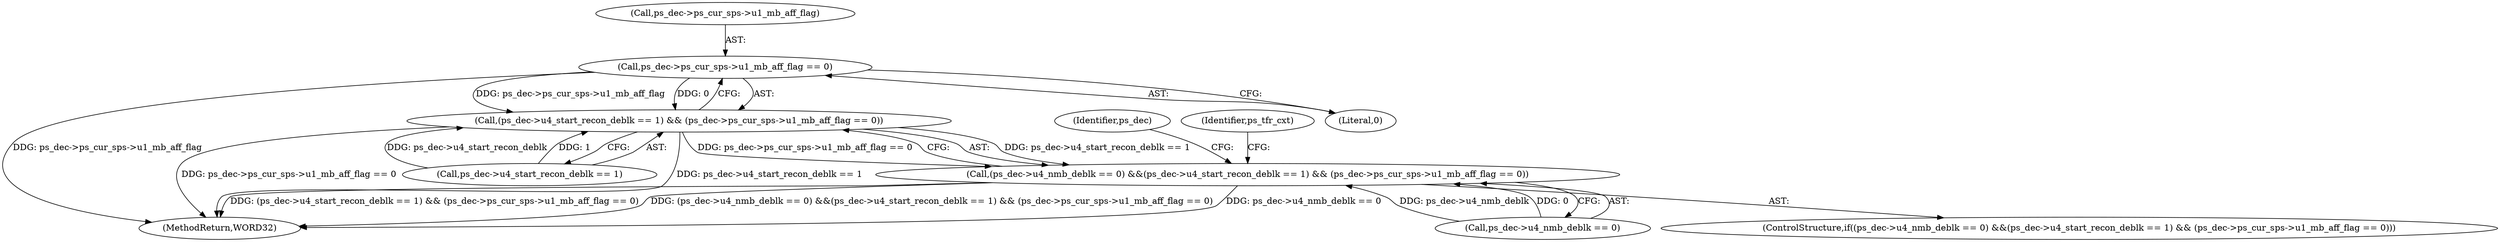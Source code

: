 digraph "0_Android_494561291a503840f385fbcd11d9bc5f4dc502b8@pointer" {
"1001656" [label="(Call,ps_dec->ps_cur_sps->u1_mb_aff_flag == 0)"];
"1001650" [label="(Call,(ps_dec->u4_start_recon_deblk == 1) && (ps_dec->ps_cur_sps->u1_mb_aff_flag == 0))"];
"1001644" [label="(Call,(ps_dec->u4_nmb_deblk == 0) &&(ps_dec->u4_start_recon_deblk == 1) && (ps_dec->ps_cur_sps->u1_mb_aff_flag == 0))"];
"1002185" [label="(MethodReturn,WORD32)"];
"1001644" [label="(Call,(ps_dec->u4_nmb_deblk == 0) &&(ps_dec->u4_start_recon_deblk == 1) && (ps_dec->ps_cur_sps->u1_mb_aff_flag == 0))"];
"1001645" [label="(Call,ps_dec->u4_nmb_deblk == 0)"];
"1001669" [label="(Identifier,ps_tfr_cxt)"];
"1001643" [label="(ControlStructure,if((ps_dec->u4_nmb_deblk == 0) &&(ps_dec->u4_start_recon_deblk == 1) && (ps_dec->ps_cur_sps->u1_mb_aff_flag == 0)))"];
"1001650" [label="(Call,(ps_dec->u4_start_recon_deblk == 1) && (ps_dec->ps_cur_sps->u1_mb_aff_flag == 0))"];
"1001656" [label="(Call,ps_dec->ps_cur_sps->u1_mb_aff_flag == 0)"];
"1001732" [label="(Identifier,ps_dec)"];
"1001662" [label="(Literal,0)"];
"1001651" [label="(Call,ps_dec->u4_start_recon_deblk == 1)"];
"1001657" [label="(Call,ps_dec->ps_cur_sps->u1_mb_aff_flag)"];
"1001656" -> "1001650"  [label="AST: "];
"1001656" -> "1001662"  [label="CFG: "];
"1001657" -> "1001656"  [label="AST: "];
"1001662" -> "1001656"  [label="AST: "];
"1001650" -> "1001656"  [label="CFG: "];
"1001656" -> "1002185"  [label="DDG: ps_dec->ps_cur_sps->u1_mb_aff_flag"];
"1001656" -> "1001650"  [label="DDG: ps_dec->ps_cur_sps->u1_mb_aff_flag"];
"1001656" -> "1001650"  [label="DDG: 0"];
"1001650" -> "1001644"  [label="AST: "];
"1001650" -> "1001651"  [label="CFG: "];
"1001651" -> "1001650"  [label="AST: "];
"1001644" -> "1001650"  [label="CFG: "];
"1001650" -> "1002185"  [label="DDG: ps_dec->u4_start_recon_deblk == 1"];
"1001650" -> "1002185"  [label="DDG: ps_dec->ps_cur_sps->u1_mb_aff_flag == 0"];
"1001650" -> "1001644"  [label="DDG: ps_dec->u4_start_recon_deblk == 1"];
"1001650" -> "1001644"  [label="DDG: ps_dec->ps_cur_sps->u1_mb_aff_flag == 0"];
"1001651" -> "1001650"  [label="DDG: ps_dec->u4_start_recon_deblk"];
"1001651" -> "1001650"  [label="DDG: 1"];
"1001644" -> "1001643"  [label="AST: "];
"1001644" -> "1001645"  [label="CFG: "];
"1001645" -> "1001644"  [label="AST: "];
"1001669" -> "1001644"  [label="CFG: "];
"1001732" -> "1001644"  [label="CFG: "];
"1001644" -> "1002185"  [label="DDG: ps_dec->u4_nmb_deblk == 0"];
"1001644" -> "1002185"  [label="DDG: (ps_dec->u4_start_recon_deblk == 1) && (ps_dec->ps_cur_sps->u1_mb_aff_flag == 0)"];
"1001644" -> "1002185"  [label="DDG: (ps_dec->u4_nmb_deblk == 0) &&(ps_dec->u4_start_recon_deblk == 1) && (ps_dec->ps_cur_sps->u1_mb_aff_flag == 0)"];
"1001645" -> "1001644"  [label="DDG: ps_dec->u4_nmb_deblk"];
"1001645" -> "1001644"  [label="DDG: 0"];
}
